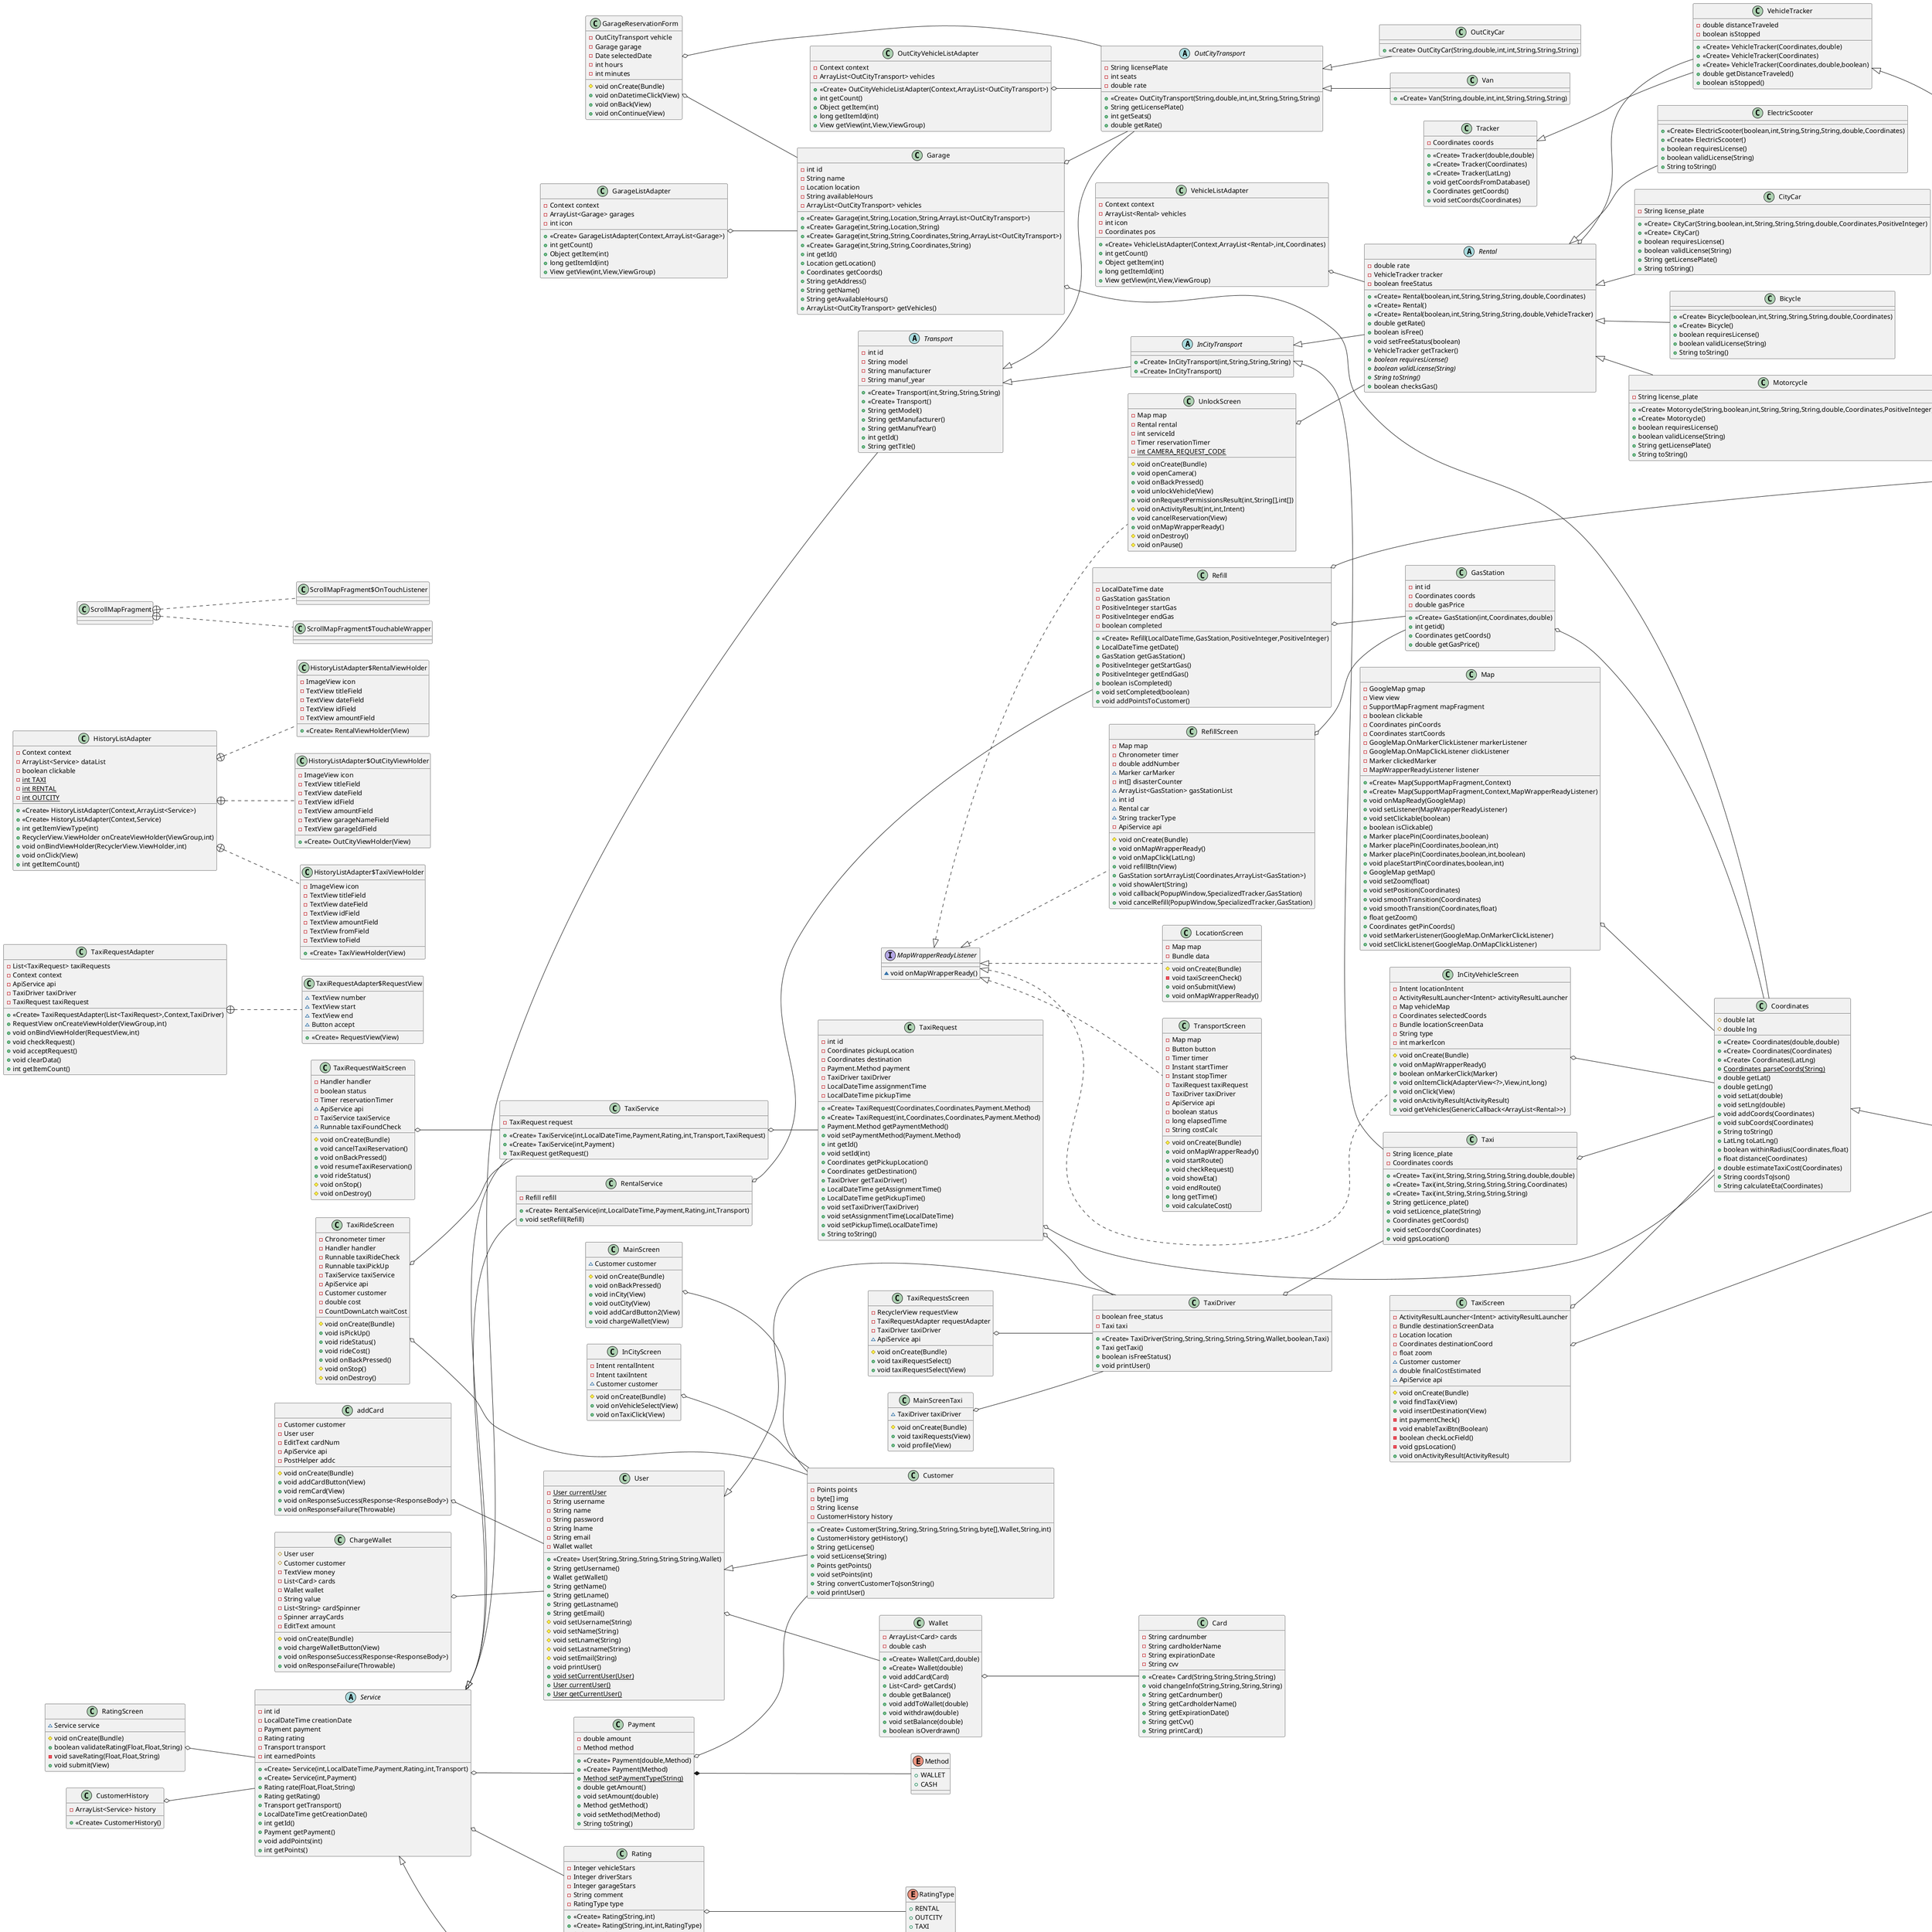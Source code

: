 @startuml
left to right direction
class RatingRental {
+ View onCreateView(LayoutInflater,ViewGroup,Bundle)
}

abstract class Transport {
- int id
- String model
- String manufacturer
- String manuf_year
+ <<Create>> Transport(int,String,String,String)
+ <<Create>> Transport()
+ String getModel()
+ String getManufacturer()
+ String getManufYear()
+ int getId()
+ String getTitle()
}


class RatingScreen {
~ Service service
# void onCreate(Bundle)
+ boolean validateRating(Float,Float,String)
- void saveRating(Float,Float,String)
+ void submit(View)
}

class SecondFragment {
- FragmentSecondBinding binding
+ View onCreateView(LayoutInflater,ViewGroup,Bundle)
+ void onViewCreated(View,Bundle)
+ void onDestroyView()
}


class Tracker {
- Coordinates coords
+ <<Create>> Tracker(double,double)
+ <<Create>> Tracker(Coordinates)
+ <<Create>> Tracker(LatLng)
+ void getCoordsFromDatabase()
+ Coordinates getCoords()
+ void setCoords(Coordinates)
}


class GasStation {
- int id
- Coordinates coords
- double gasPrice
+ <<Create>> GasStation(int,Coordinates,double)
+ int getid()
+ Coordinates getCoords()
+ double getGasPrice()
}

interface Fuel {
~ PositiveInteger getFuel()
~ void setFuel(int)
}

class PositiveInteger{
- int value
+ <<Create>> PositiveInteger(int)
+ int getValue()
+ void setValue(int)
+ int PosDif(PositiveInteger)
}

enum RatingType {
+  RENTAL
+  OUTCITY
+  TAXI
}

class MainScreen {
~ Customer customer
# void onCreate(Bundle)
+ void onBackPressed()
+ void inCity(View)
+ void outCity(View)
+ void addCardButton2(View)
+ void chargeWallet(View)
}


class FirstFragment {
- FragmentFirstBinding binding
+ View onCreateView(LayoutInflater,ViewGroup,Bundle)
+ void onViewCreated(View,Bundle)
+ void onDestroyView()
}


class ProfileTaxiScreen {
# void onCreate(Bundle)
}

class TaxiRideScreen {
- Chronometer timer
- Handler handler
- Runnable taxiRideCheck
- Runnable taxiPickUp
- TaxiService taxiService
- ApiService api
- Customer customer
- double cost
- CountDownLatch waitCost
# void onCreate(Bundle)
+ void isPickUp()
+ void rideStatus()
+ void rideCost()
+ void onBackPressed()
# void onStop()
# void onDestroy()
}


class OutCityCar {
+ <<Create>> OutCityCar(String,double,int,int,String,String,String)
}

class InCityVehicleScreen {
- Intent locationIntent
- ActivityResultLauncher<Intent> activityResultLauncher
- Map vehicleMap
- Coordinates selectedCoords
- Bundle locationScreenData
- String type
- int markerIcon
# void onCreate(Bundle)
+ void onMapWrapperReady()
+ boolean onMarkerClick(Marker)
+ void onItemClick(AdapterView<?>,View,int,long)
+ void onClick(View)
+ void onActivityResult(ActivityResult)
+ void getVehicles(GenericCallback<ArrayList<Rental>>)
}


class ElectricScooter {
+ <<Create>> ElectricScooter(boolean,int,String,String,String,double,Coordinates)
+ <<Create>> ElectricScooter()
+ boolean requiresLicense()
+ boolean validLicense(String)
+ String toString()
}

class addCard {
- Customer customer
- User user
- EditText cardNum
- ApiService api
- PostHelper addc
# void onCreate(Bundle)
+ void addCardButton(View)
+ void remCard(View)
+ void onResponseSuccess(Response<ResponseBody>)
+ void onResponseFailure(Throwable)
}


class Taxi {
- String licence_plate
- Coordinates coords
+ <<Create>> Taxi(int,String,String,String,String,double,double)
+ <<Create>> Taxi(int,String,String,String,String,Coordinates)
+ <<Create>> Taxi(int,String,String,String,String)
+ String getLicence_plate()
+ void setLicence_plate(String)
+ Coordinates getCoords()
+ void setCoords(Coordinates)
+ void gpsLocation()
}


class TaxiRequest {
- int id
- Coordinates pickupLocation
- Coordinates destination
- Payment.Method payment
- TaxiDriver taxiDriver
- LocalDateTime assignmentTime
- LocalDateTime pickupTime
+ <<Create>> TaxiRequest(Coordinates,Coordinates,Payment.Method)
+ <<Create>> TaxiRequest(int,Coordinates,Coordinates,Payment.Method)
+ Payment.Method getPaymentMethod()
+ void setPaymentMethod(Payment.Method)
+ int getId()
+ void setId(int)
+ Coordinates getPickupLocation()
+ Coordinates getDestination()
+ TaxiDriver getTaxiDriver()
+ LocalDateTime getAssignmentTime()
+ LocalDateTime getPickupTime()
+ void setTaxiDriver(TaxiDriver)
+ void setAssignmentTime(LocalDateTime)
+ void setPickupTime(LocalDateTime)
+ String toString()
}

class CityCar {
- String license_plate
+ <<Create>> CityCar(String,boolean,int,String,String,String,double,Coordinates,PositiveInteger)
+ <<Create>> CityCar()
+ boolean requiresLicense()
+ boolean validLicense(String)
+ String getLicensePlate()
+ String toString()
}

class GarageListAdapter {
- Context context
- ArrayList<Garage> garages
- int icon
+ <<Create>> GarageListAdapter(Context,ArrayList<Garage>)
+ int getCount()
+ Object getItem(int)
+ long getItemId(int)
+ View getView(int,View,ViewGroup)
}


class Bicycle {
+ <<Create>> Bicycle(boolean,int,String,String,String,double,Coordinates)
+ <<Create>> Bicycle()
+ boolean requiresLicense()
+ boolean validLicense(String)
+ String toString()
}

class TaxiService {
- TaxiRequest request
+ <<Create>> TaxiService(int,LocalDateTime,Payment,Rating,int,Transport,TaxiRequest)
+ <<Create>> TaxiService(int,Payment)
+ TaxiRequest getRequest()
}


class .Location {
- String address
+ <<Create>> Location(double,double,String)
+ <<Create>> Location(Coordinates,String)
+ String getAddress()
}


abstract class Rental {
- double rate
- VehicleTracker tracker
- boolean freeStatus
+ <<Create>> Rental(boolean,int,String,String,String,double,Coordinates)
+ <<Create>> Rental()
+ <<Create>> Rental(boolean,int,String,String,String,double,VehicleTracker)
+ double getRate()
+ boolean isFree()
+ void setFreeStatus(boolean)
+ VehicleTracker getTracker()
+ {abstract}boolean requiresLicense()
+ {abstract}boolean validLicense(String)
+ {abstract}String toString()
+ boolean checksGas()
}


class User {
- {static} User currentUser
- String username
- String name
- String password
- String lname
- String email
- Wallet wallet
+ <<Create>> User(String,String,String,String,String,Wallet)
+ String getUsername()
+ Wallet getWallet()
+ String getName()
+ String getLname()
+ String getLastname()
+ String getEmail()
# void setUsername(String)
# void setName(String)
# void setLname(String)
# void setLastname(String)
# void setEmail(String)
+ void printUser()
+ {static} void setCurrentUser(User)
+ {static} User currentUser()
+ {static} User getCurrentUser()
}


class Login {
- String username
- EditText userText
- ImageView visib
# void onCreate(Bundle)
+ void onClickVisib(View)
+ void buttonLogin(View)
+ void signUp(View)
+ void onResponseSuccess(Response<ResponseBody>)
+ void onResponseFailure(Throwable)
}


class Payment {
- double amount
- Method method
+ <<Create>> Payment(double,Method)
+ <<Create>> Payment(Method)
+ {static} Method setPaymentType(String)
+ double getAmount()
+ void setAmount(double)
+ Method getMethod()
+ void setMethod(Method)
+ String toString()
}


enum Method {
+  WALLET
+  CASH
}

class UnlockScreen {
- Map map
- Rental rental
- int serviceId
- Timer reservationTimer
- {static} int CAMERA_REQUEST_CODE
# void onCreate(Bundle)
+ void openCamera()
+ void onBackPressed()
+ void unlockVehicle(View)
+ void onRequestPermissionsResult(int,String[],int[])
# void onActivityResult(int,int,Intent)
+ void cancelReservation(View)
+ void onMapWrapperReady()
# void onDestroy()
# void onPause()
}


abstract class Service {
- int id
- LocalDateTime creationDate
- Payment payment
- Rating rating
- Transport transport
- int earnedPoints
+ <<Create>> Service(int,LocalDateTime,Payment,Rating,int,Transport)
+ <<Create>> Service(int,Payment)
+ Rating rate(Float,Float,String)
+ Rating getRating()
+ Transport getTransport()
+ LocalDateTime getCreationDate()
+ int getId()
+ Payment getPayment()
+ void addPoints(int)
+ int getPoints()
}


class GarageReservationForm {
- OutCityTransport vehicle
- Garage garage
- Date selectedDate
- int hours
- int minutes
# void onCreate(Bundle)
+ void onDatetimeClick(View)
+ void onBack(View)
+ void onContinue(View)
}


class TaxiRequestsScreen {
- RecyclerView requestView
- TaxiRequestAdapter requestAdapter
- TaxiDriver taxiDriver
~ ApiService api
# void onCreate(Bundle)
+ void taxiRequestSelect()
+ void taxiRequestSelect(View)
}


class .Map {
- GoogleMap gmap
- View view
- SupportMapFragment mapFragment
- boolean clickable
- Coordinates pinCoords
- Coordinates startCoords
- GoogleMap.OnMarkerClickListener markerListener
- GoogleMap.OnMapClickListener clickListener
- Marker clickedMarker
- MapWrapperReadyListener listener
+ <<Create>> Map(SupportMapFragment,Context)
+ <<Create>> Map(SupportMapFragment,Context,MapWrapperReadyListener)
+ void onMapReady(GoogleMap)
+ void setListener(MapWrapperReadyListener)
+ void setClickable(boolean)
+ boolean isClickable()
+ Marker placePin(Coordinates,boolean)
+ Marker placePin(Coordinates,boolean,int)
+ Marker placePin(Coordinates,boolean,int,boolean)
+ void placeStartPin(Coordinates,boolean,int)
+ GoogleMap getMap()
+ void setZoom(float)
+ void setPosition(Coordinates)
+ void smoothTransition(Coordinates)
+ void smoothTransition(Coordinates,float)
+ float getZoom()
+ Coordinates getPinCoords()
+ void setMarkerListener(GoogleMap.OnMarkerClickListener)
+ void setClickListener(GoogleMap.OnMapClickListener)
}

class .Timer {
+ <<Create>> Timer()
+ Instant startTimer()
+ Instant stopTimer()
+ long elapsedTime(Instant,Instant)
}

class signUp {
- {static} int REQUEST_EXTERNAL_STORAGE
# Uri photoDir
- {static} int PICK_IMAGE
- EditText username
- CheckBox check
~ ActivityResultLauncher<PickVisualMediaRequest> pickMedia
+ void saveImage(Uri)
# void onCreate(Bundle)
+ void signUpButton(View)
+ void signIn(View)
+ void uploadLicense(View)
+ void onResponseSuccess(Response<ResponseBody>)
+ void onResponseFailure(Throwable)
}


abstract class OutCityTransport {
- String licensePlate
- int seats
- double rate
+ <<Create>> OutCityTransport(String,double,int,int,String,String,String)
+ String getLicensePlate()
+ int getSeats()
+ double getRate()
}


interface .MapWrapperReadyListener {
~ void onMapWrapperReady()
}

class Motorcycle {
- String license_plate
+ <<Create>> Motorcycle(String,boolean,int,String,String,String,double,Coordinates,PositiveInteger)
+ <<Create>> Motorcycle()
+ boolean requiresLicense()
+ boolean validLicense(String)
+ String getLicensePlate()
+ String toString()
}


class Wallet {
- ArrayList<Card> cards
- double cash
+ <<Create>> Wallet(Card,double)
+ <<Create>> Wallet(double)
+ void addCard(Card)
+ List<Card> getCards()
+ double getBalance()
+ void addToWallet(double)
+ void withdraw(double)
+ void setBalance(double)
+ boolean isOverdrawn()
}


class RouteHistory {
+ View onCreateView(LayoutInflater,ViewGroup,Bundle)
+ void onViewCreated(View,Bundle)
}

class MainScreenTaxi {
~ TaxiDriver taxiDriver
# void onCreate(Bundle)
+ void taxiRequests(View)
+ void profile(View)
}


class VehicleTracker {
- double distanceTraveled
- boolean isStopped
+ <<Create>> VehicleTracker(Coordinates,double)
+ <<Create>> VehicleTracker(Coordinates)
+ <<Create>> VehicleTracker(Coordinates,double,boolean)
+ double getDistanceTraveled()
+ boolean isStopped()
}


class InCityScreen {
- Intent rentalIntent
- Intent taxiIntent
~ Customer customer
# void onCreate(Bundle)
+ void onVehicleSelect(View)
+ void onTaxiClick(View)
}


class QrCamera {
}
class ChargeWallet {
# User user
# Customer customer
- TextView money
- List<Card> cards
- Wallet wallet
- String value
- List<String> cardSpinner
- Spinner arrayCards
- EditText amount
# void onCreate(Bundle)
+ void chargeWalletButton(View)
+ void onResponseSuccess(Response<ResponseBody>)
+ void onResponseFailure(Throwable)
}


class SpecializedTracker {
~ PositiveInteger gas
+ <<Create>> SpecializedTracker(Coordinates,PositiveInteger)
+ <<Create>> SpecializedTracker(Coordinates,double,boolean,PositiveInteger)
+ PositiveInteger getGas()
}


class GarageInfoScreen {
- ArrayList<OutCityTransport> vehicles
- Garage garage
# void onCreate(Bundle)
+ void back(View)
+ void onItemClick(AdapterView<?>,View,int,long)
}


class OutCityVehicleListAdapter {
- Context context
- ArrayList<OutCityTransport> vehicles
+ <<Create>> OutCityVehicleListAdapter(Context,ArrayList<OutCityTransport>)
+ int getCount()
+ Object getItem(int)
+ long getItemId(int)
+ View getView(int,View,ViewGroup)
}


class MainActivity {
- AppBarConfiguration appBarConfiguration
- ActivityMainBinding binding
# void onCreate(Bundle)
+ boolean onCreateOptionsMenu(Menu)
+ boolean onOptionsItemSelected(MenuItem)
+ boolean onSupportNavigateUp()
}


class TaxiDriver {
- boolean free_status
- Taxi taxi
+ <<Create>> TaxiDriver(String,String,String,String,String,Wallet,boolean,Taxi)
+ Taxi getTaxi()
+ boolean isFreeStatus()
+ void printUser()
}


abstract class InCityTransport {
+ <<Create>> InCityTransport(int,String,String,String)
+ <<Create>> InCityTransport()
}

class Refill {
- LocalDateTime date
- GasStation gasStation
- PositiveInteger startGas
- PositiveInteger endGas
- boolean completed
+ <<Create>> Refill(LocalDateTime,GasStation,PositiveInteger,PositiveInteger)
+ LocalDateTime getDate()
+ GasStation getGasStation()
+ PositiveInteger getStartGas()
+ PositiveInteger getEndGas()
+ boolean isCompleted()
+ void setCompleted(boolean)
+ void addPointsToCustomer()
}


class TaxiRequestAdapter {
- List<TaxiRequest> taxiRequests
- Context context
- ApiService api
- TaxiDriver taxiDriver
- TaxiRequest taxiRequest
+ <<Create>> TaxiRequestAdapter(List<TaxiRequest>,Context,TaxiDriver)
+ RequestView onCreateViewHolder(ViewGroup,int)
+ void onBindViewHolder(RequestView,int)
+ void checkRequest()
+ void acceptRequest()
+ void clearData()
+ int getItemCount()
}


class TaxiRequestAdapter$RequestView {
~ TextView number
~ TextView start
~ TextView end
~ Button accept
+ <<Create>> RequestView(View)
}


class RentalService {
- Refill refill
+ <<Create>> RentalService(int,LocalDateTime,Payment,Rating,int,Transport)
+ void setRefill(Refill)
}


class LocationScreen {
- Map map
- Bundle data
# void onCreate(Bundle)
- void taxiScreenCheck()
+ void onSubmit(View)
+ void onMapWrapperReady()
}


class RatingOutcity {
+ View onCreateView(LayoutInflater,ViewGroup,Bundle)
}

class RatingTaxi {
+ View onCreateView(LayoutInflater,ViewGroup,Bundle)
}

class Points {
~ int points
+ <<Create>> Points(int)
+ int getPoints()
+ void setPoints(int)
+ int calcPoints(double)
}

class OutCityScreen {
- RecyclerView recyclerView
- GarageListAdapterOld adapter
- Bundle locationScreenData
- Intent locationIntent
- ActivityResultLauncher<Intent> activityResultLauncher
# void onCreate(Bundle)
+ void onClick(View)
- void retrieveGarages(GenericCallback<ArrayList<Garage>>)
+ void onActivityResult(ActivityResult)
+ void onItemClick(AdapterView<?>,View,int,long)
}


class Rating {
- Integer vehicleStars
- Integer driverStars
- Integer garageStars
- String comment
- RatingType type
+ <<Create>> Rating(String,int)
+ <<Create>> Rating(String,int,int,RatingType)
+ String getComment()
+ int getVehicleStars()
+ int getGarageStars()
+ int getDriverStars()
+ RatingType getType()
}


class .Coordinates {
# double lat
# double lng
+ <<Create>> Coordinates(double,double)
+ <<Create>> Coordinates(Coordinates)
+ <<Create>> Coordinates(LatLng)
+ {static} Coordinates parseCoords(String)
+ double getLat()
+ double getLng()
+ void setLat(double)
+ void setLng(double)
+ void addCoords(Coordinates)
+ void subCoords(Coordinates)
+ String toString()
+ LatLng toLatLng()
+ boolean withinRadius(Coordinates,float)
+ float distance(Coordinates)
+ double estimateTaxiCost(Coordinates)
+ String coordsToJson()
+ String calculateEta(Coordinates)
}

class TaxiRequestWaitScreen {
- Handler handler
- boolean status
- Timer reservationTimer
~ ApiService api
- TaxiService taxiService
~ Runnable taxiFoundCheck
# void onCreate(Bundle)
+ void cancelTaxiReservation()
+ void onBackPressed()
+ void resumeTaxiReservation()
+ void rideStatus()
# void onStop()
# void onDestroy()
}

class Garage {
- int id
- String name
- Location location
- String availableHours
- ArrayList<OutCityTransport> vehicles
+ <<Create>> Garage(int,String,Location,String,ArrayList<OutCityTransport>)
+ <<Create>> Garage(int,String,Location,String)
+ <<Create>> Garage(int,String,String,Coordinates,String,ArrayList<OutCityTransport>)
+ <<Create>> Garage(int,String,String,Coordinates,String)
+ int getId()
+ Location getLocation()
+ Coordinates getCoords()
+ String getAddress()
+ String getName()
+ String getAvailableHours()
+ ArrayList<OutCityTransport> getVehicles()
}


class Van {
+ <<Create>> Van(String,double,int,int,String,String,String)
}

class MainScreenFragment {
+ View onCreateView(LayoutInflater,ViewGroup,Bundle)
}

class RefillScreen {
- Map map
- Chronometer timer
- double addNumber
~ Marker carMarker
- int[] disasterCounter
~ ArrayList<GasStation> gasStationList
~ int id
~ Rental car
~ String trackerType
- ApiService api
# void onCreate(Bundle)
+ void onMapWrapperReady()
+ void onMapClick(LatLng)
+ void refillBtn(View)
+ GasStation sortArrayList(Coordinates,ArrayList<GasStation>)
+ void showAlert(String)
+ void callback(PopupWindow,SpecializedTracker,GasStation)
+ void cancelRefill(PopupWindow,SpecializedTracker,GasStation)
}


class TransportScreen {
- Map map
- Button button
- Timer timer
- Instant startTimer
- Instant stopTimer
- TaxiRequest taxiRequest
- TaxiDriver taxiDriver
- ApiService api
- boolean status
- long elapsedTime
- String costCalc
# void onCreate(Bundle)
+ void onMapWrapperReady()
+ void startRoute()
+ void checkRequest()
+ void showEta()
+ void endRoute()
+ long getTime()
+ void calculateCost()
}


class Card {
- String cardnumber
- String cardholderName
- String expirationDate
- String cvv
+ <<Create>> Card(String,String,String,String)
+ void changeInfo(String,String,String,String)
+ String getCardnumber()
+ String getCardholderName()
+ String getExpirationDate()
+ String getCvv()
+ String printCard()
}

class CustomerHistory {
- ArrayList<Service> history
+ <<Create>> CustomerHistory()
}


class Customer {
- Points points
- byte[] img
- String license
- CustomerHistory history
+ <<Create>> Customer(String,String,String,String,String,byte[],Wallet,String,int)
+ CustomerHistory getHistory()
+ String getLicense()
+ void setLicense(String)
+ Points getPoints()
+ void setPoints(int)
+ String convertCustomerToJsonString()
+ void printUser()
}


class HistoryListAdapter {
- Context context
- ArrayList<Service> dataList
- boolean clickable
- {static} int TAXI
- {static} int RENTAL
- {static} int OUTCITY
+ <<Create>> HistoryListAdapter(Context,ArrayList<Service>)
+ <<Create>> HistoryListAdapter(Context,Service)
+ int getItemViewType(int)
+ RecyclerView.ViewHolder onCreateViewHolder(ViewGroup,int)
+ void onBindViewHolder(RecyclerView.ViewHolder,int)
+ void onClick(View)
+ int getItemCount()
}


class HistoryListAdapter$RentalViewHolder {
- ImageView icon
- TextView titleField
- TextView dateField
- TextView idField
- TextView amountField
+ <<Create>> RentalViewHolder(View)
}


class HistoryListAdapter$OutCityViewHolder {
- ImageView icon
- TextView titleField
- TextView dateField
- TextView idField
- TextView amountField
- TextView garageNameField
- TextView garageIdField
+ <<Create>> OutCityViewHolder(View)
}


class HistoryListAdapter$TaxiViewHolder {
- ImageView icon
- TextView titleField
- TextView dateField
- TextView idField
- TextView amountField
- TextView fromField
- TextView toField
+ <<Create>> TaxiViewHolder(View)
}

class OutCityService {
- String garageName
- int garageId
+ <<Create>> OutCityService(String,int,int,LocalDateTime,Payment,Rating,int,Transport)
+ String getGarageName()
+ int getGarageId()
}


class TaxiScreen {
- ActivityResultLauncher<Intent> activityResultLauncher
- Bundle destinationScreenData
- Location location
- Coordinates destinationCoord
- float zoom
~ Customer customer
~ double finalCostEstimated
~ ApiService api
# void onCreate(Bundle)
+ void findTaxi(View)
+ void insertDestination(View)
- int paymentCheck()
- void enableTaxiBtn(Boolean)
- boolean checkLocField()
- void gpsLocation()
+ void onActivityResult(ActivityResult)
}

class VehicleListAdapter {
- Context context
- ArrayList<Rental> vehicles
- int icon
- Coordinates pos
+ <<Create>> VehicleListAdapter(Context,ArrayList<Rental>,int,Coordinates)
+ int getCount()
+ Object getItem(int)
+ long getItemId(int)
+ View getView(int,View,ViewGroup)
}


class CustomerProfile {
+ View onCreateView(LayoutInflater,ViewGroup,Bundle)
}


OutCityTransport <|-- OutCityCar
MapWrapperReadyListener <|.. InCityVehicleScreen
Rental <|-- ElectricScooter
InCityTransport <|-- Taxi
Rental <|-- CityCar
ScrollMapFragment +.. ScrollMapFragment$OnTouchListener
ScrollMapFragment +.. ScrollMapFragment$TouchableWrapper
Rental <|-- Bicycle
Service <|-- TaxiService
Coordinates <|-- Location
InCityTransport <|-- Rental
MapWrapperReadyListener <|.. UnlockScreen
Transport <|-- OutCityTransport
Rental <|-- Motorcycle
Tracker <|-- VehicleTracker
VehicleTracker <|-- SpecializedTracker
User <|-- TaxiDriver
Transport <|-- InCityTransport
TaxiRequestAdapter +.. TaxiRequestAdapter$RequestView
Service <|-- RentalService
MapWrapperReadyListener <|.. LocationScreen
OutCityTransport <|-- Van
MapWrapperReadyListener <|.. RefillScreen
MapWrapperReadyListener <|.. TransportScreen
User <|-- Customer
HistoryListAdapter +.. HistoryListAdapter$RentalViewHolder
HistoryListAdapter +.. HistoryListAdapter$OutCityViewHolder
HistoryListAdapter +.. HistoryListAdapter$TaxiViewHolder
Service <|-- OutCityService
Service o--  Transport
Payment *-- Method
Taxi o-- Coordinates
Garage o-- Coordinates
Garage o-- OutCityTransport
Rental o-- VehicleTracker
TaxiService o--	TaxiRequest
TaxiRequest o--	Coordinates
TaxiRequest o--	TaxiDriver
Refill o--	GasStation
GasStation o--	Coordinates
Service o--	Rating
RentalService o-- Refill
Service o-- Payment
Wallet o-- Card
User o-- Wallet
TaxiDriver o-- Taxi
Payment o-- Customer
GarageReservationForm o-- Garage
GarageReservationForm o-- OutCityTransport
RatingScreen o-- Service
MainScreen o-- Customer
addCard o-- User
TaxiRideScreen o-- Customer
TaxiRideScreen o-- TaxiService
TaxiRequestsScreen o-- TaxiDriver
OutCityVehicleListAdapter o-- OutCityTransport
ChargeWallet o-- User
InCityScreen o-- Customer
MainScreenTaxi o-- TaxiDriver
GarageListAdapter o-- Garage
TaxiRequestWaitScreen o-- TaxiService
CustomerHistory o-- Service
VehicleListAdapter o-- Rental
TaxiScreen o-- Coordinates
Map o-- Coordinates
Rating o-- RatingType
Refill  o-- PositiveInteger
TaxiRequest o-- Payment.Method
SpecializedTracker o-- PositiveInteger
InCityVehicleScreen o-- Coordinates
TaxiScreen o-- Location
UnlockScreen o-- Rental
RefillScreen o-- GasStation
@enduml